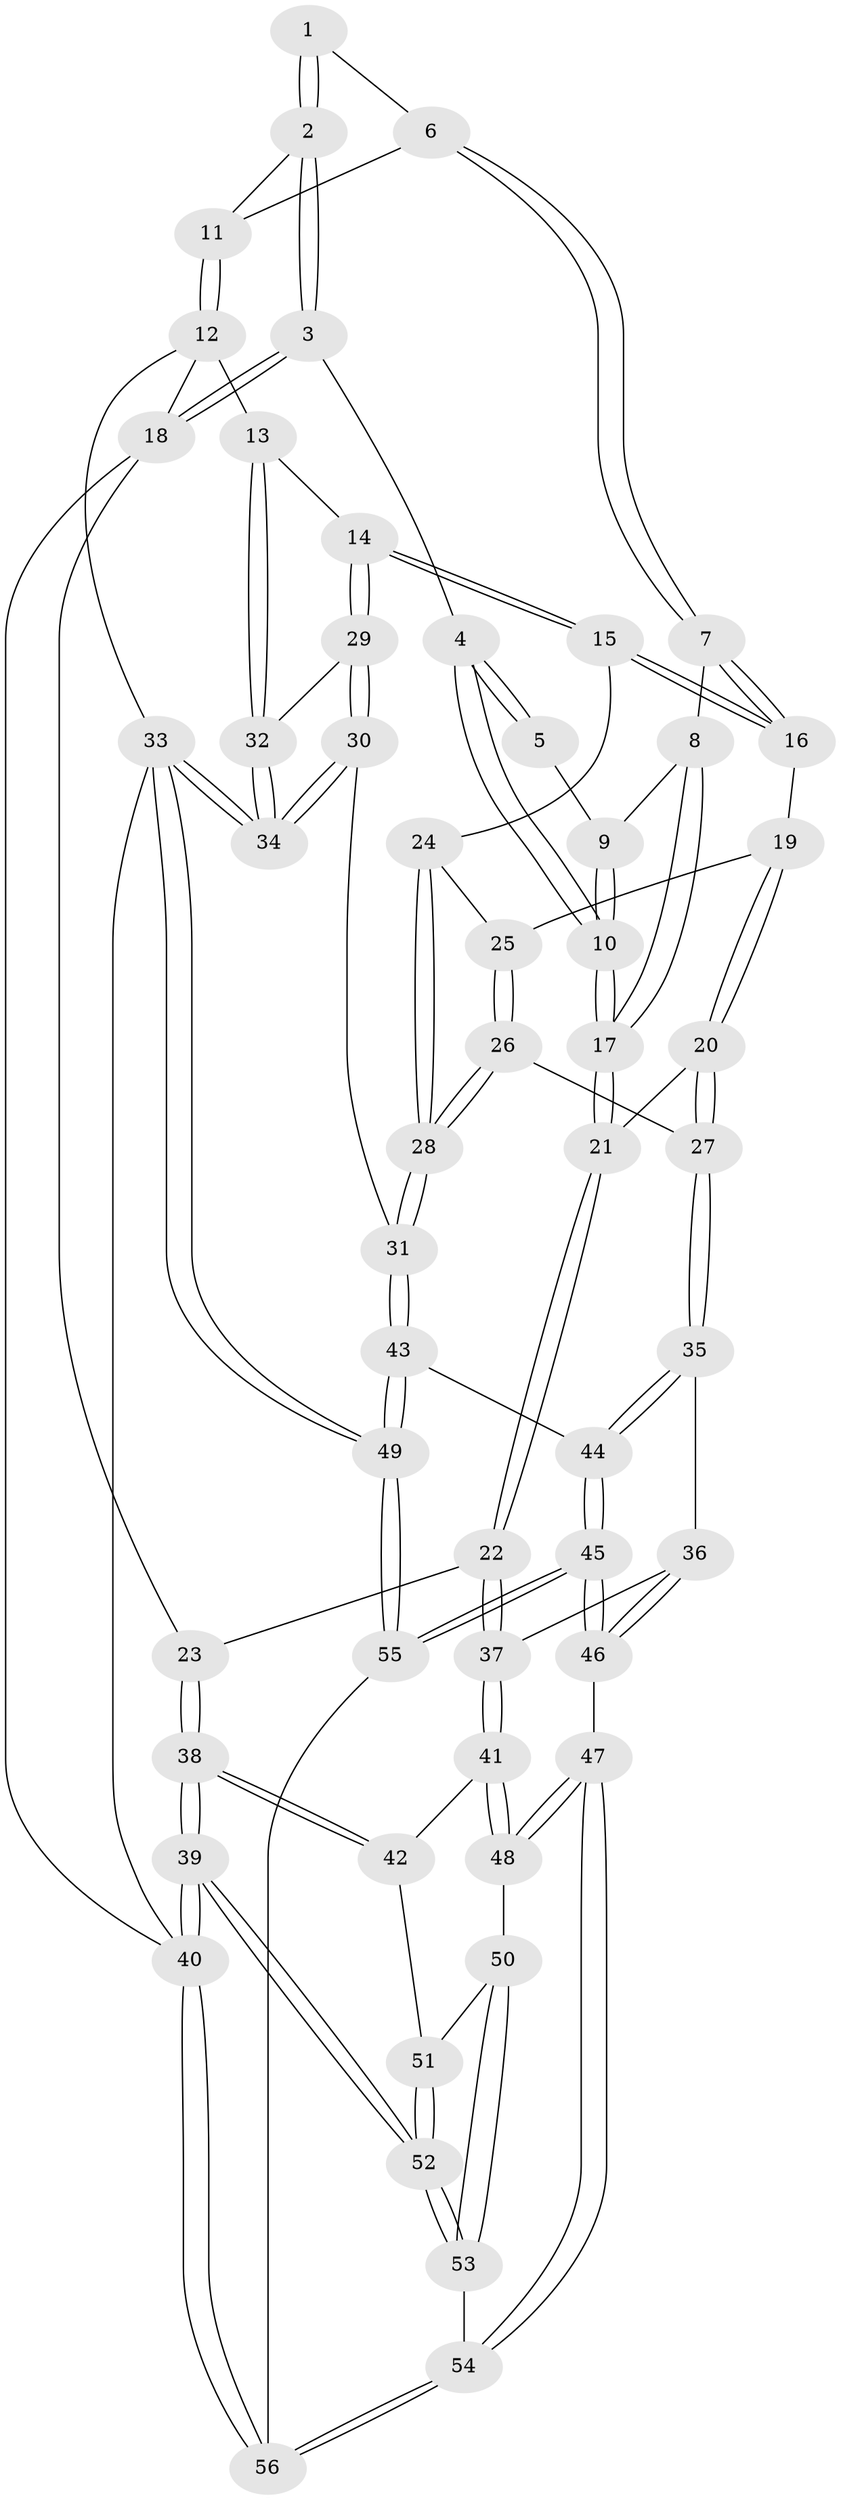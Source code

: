 // coarse degree distribution, {3: 0.65, 2: 0.15, 4: 0.125, 5: 0.05, 6: 0.025}
// Generated by graph-tools (version 1.1) at 2025/54/03/04/25 22:54:34]
// undirected, 56 vertices, 137 edges
graph export_dot {
  node [color=gray90,style=filled];
  1 [pos="+0.37559497245619755+0.09358271838250118"];
  2 [pos="+0+0"];
  3 [pos="+0+0"];
  4 [pos="+0.2744623481081445+0.2550203258558991"];
  5 [pos="+0.3709586998767561+0.14762846345763975"];
  6 [pos="+0.6178904808741142+0.039428681614679446"];
  7 [pos="+0.5503625050032311+0.18570092168231075"];
  8 [pos="+0.5236710052805833+0.19420980355150239"];
  9 [pos="+0.4380176044838863+0.1939800617331886"];
  10 [pos="+0.3000735168044538+0.312634864373688"];
  11 [pos="+0.7666258608234728+0"];
  12 [pos="+1+0"];
  13 [pos="+1+0.10858075450475743"];
  14 [pos="+0.8065556978614451+0.34480782404515337"];
  15 [pos="+0.7948931689008581+0.34681225905236596"];
  16 [pos="+0.557762746160731+0.22449668061117037"];
  17 [pos="+0.31787418496172143+0.3927499628753849"];
  18 [pos="+0+0"];
  19 [pos="+0.5567969532283213+0.36716146592237"];
  20 [pos="+0.38256655075163126+0.4326398981176402"];
  21 [pos="+0.31868121176987807+0.4153968673211405"];
  22 [pos="+0.2721918131118802+0.4514961783084912"];
  23 [pos="+0+0.3813581188428453"];
  24 [pos="+0.7241058311949182+0.36877787218478375"];
  25 [pos="+0.5757438675860969+0.3771825768812166"];
  26 [pos="+0.6215133271475833+0.5666043755416811"];
  27 [pos="+0.479558647666206+0.5581462164209452"];
  28 [pos="+0.6255653050931143+0.5691510399905927"];
  29 [pos="+0.761499678074208+0.6173367615558595"];
  30 [pos="+0.751161489142522+0.6405891940533267"];
  31 [pos="+0.7057217666379743+0.6504485516123587"];
  32 [pos="+1+0.41018617059558526"];
  33 [pos="+1+1"];
  34 [pos="+1+0.8479559329295409"];
  35 [pos="+0.45753166177290994+0.6329089796755398"];
  36 [pos="+0.38617199478127545+0.6717661404451206"];
  37 [pos="+0.245120079986152+0.6099786277934891"];
  38 [pos="+0+0.6148043846208026"];
  39 [pos="+0+1"];
  40 [pos="+0+1"];
  41 [pos="+0.19392281584331894+0.6771585141804716"];
  42 [pos="+0.18957248092058993+0.6801268941080116"];
  43 [pos="+0.6443969330492476+0.738357974061357"];
  44 [pos="+0.5568394734804085+0.7619985137863919"];
  45 [pos="+0.455824635663112+0.8515948798833526"];
  46 [pos="+0.40335442317499537+0.8181838543757118"];
  47 [pos="+0.402304940147338+0.8181148298684843"];
  48 [pos="+0.3493344299861718+0.7901841104934619"];
  49 [pos="+0.8363906309178867+1"];
  50 [pos="+0.23238179790583396+0.8199340705133901"];
  51 [pos="+0.1850506722730054+0.7127351581193858"];
  52 [pos="+0.023981654699212228+0.9672482249013175"];
  53 [pos="+0.24337691726754015+0.8678632566555091"];
  54 [pos="+0.26326968369707576+0.8783250508100611"];
  55 [pos="+0.48581590508747297+1"];
  56 [pos="+0.3448850879287986+1"];
  1 -- 2;
  1 -- 2;
  1 -- 6;
  2 -- 3;
  2 -- 3;
  2 -- 11;
  3 -- 4;
  3 -- 18;
  3 -- 18;
  4 -- 5;
  4 -- 5;
  4 -- 10;
  4 -- 10;
  5 -- 9;
  6 -- 7;
  6 -- 7;
  6 -- 11;
  7 -- 8;
  7 -- 16;
  7 -- 16;
  8 -- 9;
  8 -- 17;
  8 -- 17;
  9 -- 10;
  9 -- 10;
  10 -- 17;
  10 -- 17;
  11 -- 12;
  11 -- 12;
  12 -- 13;
  12 -- 18;
  12 -- 33;
  13 -- 14;
  13 -- 32;
  13 -- 32;
  14 -- 15;
  14 -- 15;
  14 -- 29;
  14 -- 29;
  15 -- 16;
  15 -- 16;
  15 -- 24;
  16 -- 19;
  17 -- 21;
  17 -- 21;
  18 -- 23;
  18 -- 40;
  19 -- 20;
  19 -- 20;
  19 -- 25;
  20 -- 21;
  20 -- 27;
  20 -- 27;
  21 -- 22;
  21 -- 22;
  22 -- 23;
  22 -- 37;
  22 -- 37;
  23 -- 38;
  23 -- 38;
  24 -- 25;
  24 -- 28;
  24 -- 28;
  25 -- 26;
  25 -- 26;
  26 -- 27;
  26 -- 28;
  26 -- 28;
  27 -- 35;
  27 -- 35;
  28 -- 31;
  28 -- 31;
  29 -- 30;
  29 -- 30;
  29 -- 32;
  30 -- 31;
  30 -- 34;
  30 -- 34;
  31 -- 43;
  31 -- 43;
  32 -- 34;
  32 -- 34;
  33 -- 34;
  33 -- 34;
  33 -- 49;
  33 -- 49;
  33 -- 40;
  35 -- 36;
  35 -- 44;
  35 -- 44;
  36 -- 37;
  36 -- 46;
  36 -- 46;
  37 -- 41;
  37 -- 41;
  38 -- 39;
  38 -- 39;
  38 -- 42;
  38 -- 42;
  39 -- 40;
  39 -- 40;
  39 -- 52;
  39 -- 52;
  40 -- 56;
  40 -- 56;
  41 -- 42;
  41 -- 48;
  41 -- 48;
  42 -- 51;
  43 -- 44;
  43 -- 49;
  43 -- 49;
  44 -- 45;
  44 -- 45;
  45 -- 46;
  45 -- 46;
  45 -- 55;
  45 -- 55;
  46 -- 47;
  47 -- 48;
  47 -- 48;
  47 -- 54;
  47 -- 54;
  48 -- 50;
  49 -- 55;
  49 -- 55;
  50 -- 51;
  50 -- 53;
  50 -- 53;
  51 -- 52;
  51 -- 52;
  52 -- 53;
  52 -- 53;
  53 -- 54;
  54 -- 56;
  54 -- 56;
  55 -- 56;
}
